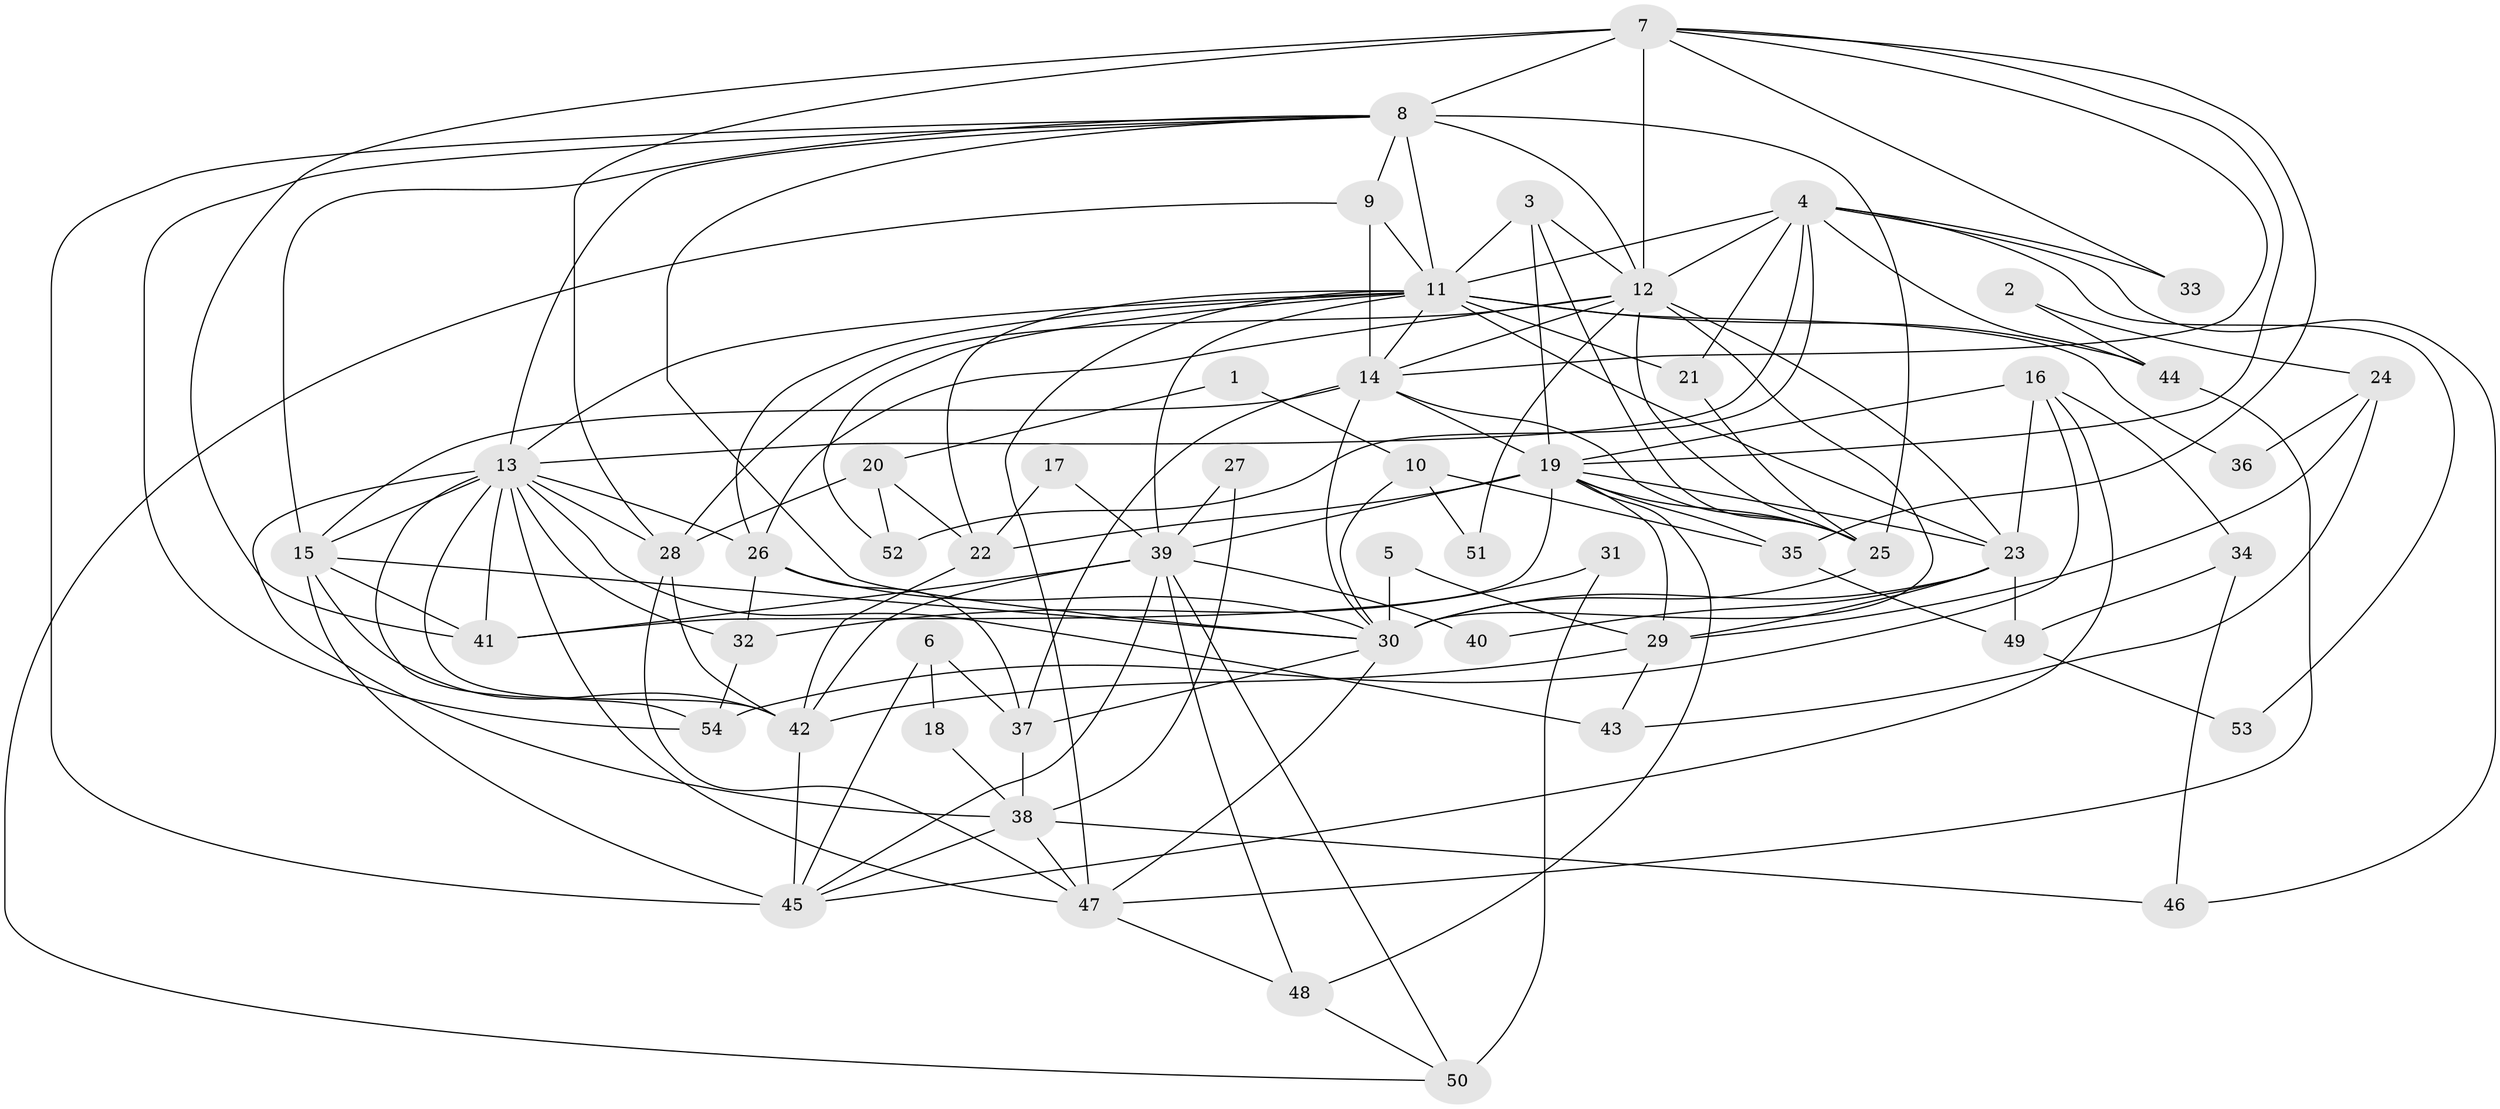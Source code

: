 // original degree distribution, {2: 0.1588785046728972, 5: 0.11214953271028037, 3: 0.21495327102803738, 4: 0.38317757009345793, 7: 0.04672897196261682, 6: 0.037383177570093455, 8: 0.037383177570093455, 10: 0.009345794392523364}
// Generated by graph-tools (version 1.1) at 2025/35/03/09/25 02:35:58]
// undirected, 54 vertices, 143 edges
graph export_dot {
graph [start="1"]
  node [color=gray90,style=filled];
  1;
  2;
  3;
  4;
  5;
  6;
  7;
  8;
  9;
  10;
  11;
  12;
  13;
  14;
  15;
  16;
  17;
  18;
  19;
  20;
  21;
  22;
  23;
  24;
  25;
  26;
  27;
  28;
  29;
  30;
  31;
  32;
  33;
  34;
  35;
  36;
  37;
  38;
  39;
  40;
  41;
  42;
  43;
  44;
  45;
  46;
  47;
  48;
  49;
  50;
  51;
  52;
  53;
  54;
  1 -- 10 [weight=1.0];
  1 -- 20 [weight=1.0];
  2 -- 24 [weight=1.0];
  2 -- 44 [weight=1.0];
  3 -- 11 [weight=2.0];
  3 -- 12 [weight=1.0];
  3 -- 19 [weight=1.0];
  3 -- 25 [weight=2.0];
  4 -- 11 [weight=3.0];
  4 -- 12 [weight=1.0];
  4 -- 13 [weight=1.0];
  4 -- 21 [weight=1.0];
  4 -- 33 [weight=1.0];
  4 -- 44 [weight=1.0];
  4 -- 46 [weight=1.0];
  4 -- 52 [weight=1.0];
  4 -- 53 [weight=1.0];
  5 -- 29 [weight=1.0];
  5 -- 30 [weight=1.0];
  6 -- 18 [weight=1.0];
  6 -- 37 [weight=1.0];
  6 -- 45 [weight=1.0];
  7 -- 8 [weight=1.0];
  7 -- 12 [weight=1.0];
  7 -- 14 [weight=1.0];
  7 -- 19 [weight=1.0];
  7 -- 28 [weight=2.0];
  7 -- 33 [weight=1.0];
  7 -- 35 [weight=1.0];
  7 -- 41 [weight=1.0];
  8 -- 9 [weight=1.0];
  8 -- 11 [weight=2.0];
  8 -- 12 [weight=3.0];
  8 -- 13 [weight=1.0];
  8 -- 15 [weight=1.0];
  8 -- 25 [weight=1.0];
  8 -- 30 [weight=1.0];
  8 -- 45 [weight=2.0];
  8 -- 54 [weight=1.0];
  9 -- 11 [weight=1.0];
  9 -- 14 [weight=2.0];
  9 -- 50 [weight=1.0];
  10 -- 30 [weight=1.0];
  10 -- 35 [weight=1.0];
  10 -- 51 [weight=1.0];
  11 -- 13 [weight=1.0];
  11 -- 14 [weight=2.0];
  11 -- 21 [weight=1.0];
  11 -- 22 [weight=1.0];
  11 -- 23 [weight=1.0];
  11 -- 26 [weight=1.0];
  11 -- 36 [weight=1.0];
  11 -- 39 [weight=1.0];
  11 -- 44 [weight=1.0];
  11 -- 47 [weight=1.0];
  11 -- 52 [weight=1.0];
  12 -- 14 [weight=3.0];
  12 -- 23 [weight=1.0];
  12 -- 25 [weight=1.0];
  12 -- 26 [weight=1.0];
  12 -- 28 [weight=1.0];
  12 -- 30 [weight=1.0];
  12 -- 51 [weight=1.0];
  13 -- 15 [weight=1.0];
  13 -- 26 [weight=1.0];
  13 -- 28 [weight=1.0];
  13 -- 32 [weight=1.0];
  13 -- 38 [weight=1.0];
  13 -- 41 [weight=1.0];
  13 -- 42 [weight=1.0];
  13 -- 43 [weight=1.0];
  13 -- 47 [weight=1.0];
  13 -- 54 [weight=1.0];
  14 -- 15 [weight=1.0];
  14 -- 19 [weight=1.0];
  14 -- 25 [weight=1.0];
  14 -- 30 [weight=1.0];
  14 -- 37 [weight=1.0];
  15 -- 30 [weight=2.0];
  15 -- 41 [weight=1.0];
  15 -- 42 [weight=1.0];
  15 -- 45 [weight=1.0];
  16 -- 19 [weight=1.0];
  16 -- 23 [weight=1.0];
  16 -- 34 [weight=1.0];
  16 -- 45 [weight=1.0];
  16 -- 54 [weight=1.0];
  17 -- 22 [weight=1.0];
  17 -- 39 [weight=1.0];
  18 -- 38 [weight=1.0];
  19 -- 22 [weight=1.0];
  19 -- 23 [weight=1.0];
  19 -- 25 [weight=1.0];
  19 -- 29 [weight=1.0];
  19 -- 35 [weight=1.0];
  19 -- 39 [weight=1.0];
  19 -- 41 [weight=1.0];
  19 -- 48 [weight=1.0];
  20 -- 22 [weight=1.0];
  20 -- 28 [weight=1.0];
  20 -- 52 [weight=1.0];
  21 -- 25 [weight=1.0];
  22 -- 42 [weight=1.0];
  23 -- 29 [weight=2.0];
  23 -- 30 [weight=1.0];
  23 -- 40 [weight=1.0];
  23 -- 49 [weight=1.0];
  24 -- 29 [weight=1.0];
  24 -- 36 [weight=1.0];
  24 -- 43 [weight=1.0];
  25 -- 30 [weight=1.0];
  26 -- 30 [weight=1.0];
  26 -- 32 [weight=1.0];
  26 -- 37 [weight=1.0];
  27 -- 38 [weight=1.0];
  27 -- 39 [weight=1.0];
  28 -- 42 [weight=2.0];
  28 -- 47 [weight=1.0];
  29 -- 42 [weight=1.0];
  29 -- 43 [weight=1.0];
  30 -- 37 [weight=1.0];
  30 -- 47 [weight=1.0];
  31 -- 32 [weight=1.0];
  31 -- 50 [weight=1.0];
  32 -- 54 [weight=1.0];
  34 -- 46 [weight=1.0];
  34 -- 49 [weight=1.0];
  35 -- 49 [weight=1.0];
  37 -- 38 [weight=1.0];
  38 -- 45 [weight=1.0];
  38 -- 46 [weight=1.0];
  38 -- 47 [weight=1.0];
  39 -- 40 [weight=1.0];
  39 -- 41 [weight=1.0];
  39 -- 42 [weight=1.0];
  39 -- 45 [weight=1.0];
  39 -- 48 [weight=1.0];
  39 -- 50 [weight=1.0];
  42 -- 45 [weight=1.0];
  44 -- 47 [weight=1.0];
  47 -- 48 [weight=1.0];
  48 -- 50 [weight=1.0];
  49 -- 53 [weight=1.0];
}
